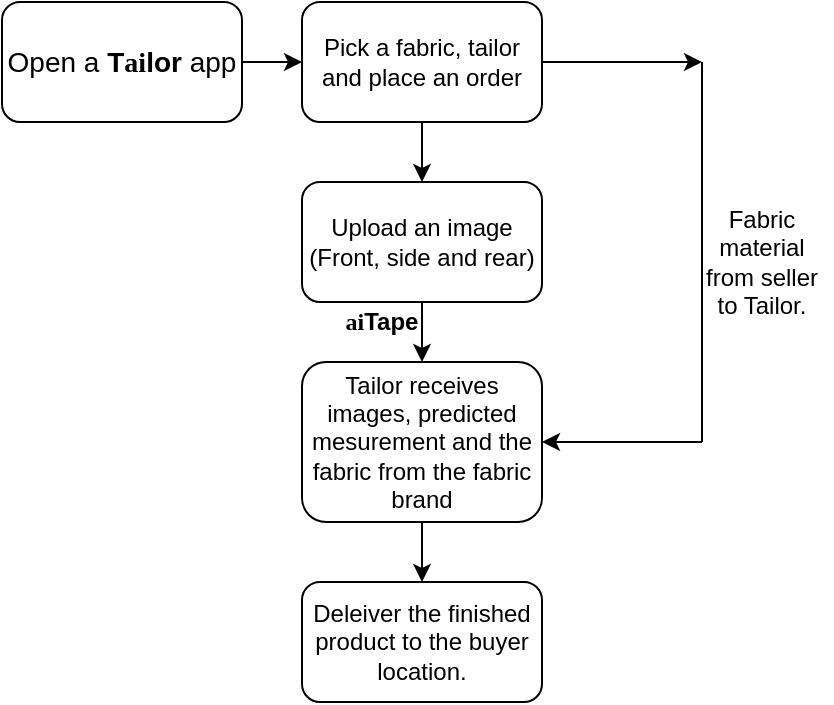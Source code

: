 <mxfile version="13.7.7" type="github">
  <diagram id="rk11bjVnA0F38wMF333B" name="Page-1">
    <mxGraphModel dx="801" dy="410" grid="1" gridSize="10" guides="1" tooltips="1" connect="1" arrows="1" fold="1" page="1" pageScale="1" pageWidth="850" pageHeight="1100" math="0" shadow="0">
      <root>
        <mxCell id="0" />
        <mxCell id="1" parent="0" />
        <mxCell id="HMAcgmKzDWIIHweVKq-R-16" value="" style="edgeStyle=none;rounded=0;orthogonalLoop=1;jettySize=auto;html=1;" parent="1" source="HMAcgmKzDWIIHweVKq-R-1" edge="1">
          <mxGeometry relative="1" as="geometry">
            <mxPoint x="360" y="110" as="targetPoint" />
          </mxGeometry>
        </mxCell>
        <mxCell id="HMAcgmKzDWIIHweVKq-R-1" value="Pick a fabric, tailor and place an order" style="rounded=1;whiteSpace=wrap;html=1;" parent="1" vertex="1">
          <mxGeometry x="160" y="80" width="120" height="60" as="geometry" />
        </mxCell>
        <mxCell id="HMAcgmKzDWIIHweVKq-R-2" value="Upload an image (Front, side and rear)" style="rounded=1;whiteSpace=wrap;html=1;" parent="1" vertex="1">
          <mxGeometry x="160" y="170" width="120" height="60" as="geometry" />
        </mxCell>
        <mxCell id="HMAcgmKzDWIIHweVKq-R-19" value="" style="edgeStyle=none;rounded=0;orthogonalLoop=1;jettySize=auto;html=1;" parent="1" source="HMAcgmKzDWIIHweVKq-R-3" target="HMAcgmKzDWIIHweVKq-R-18" edge="1">
          <mxGeometry relative="1" as="geometry" />
        </mxCell>
        <mxCell id="HMAcgmKzDWIIHweVKq-R-3" value="Tailor receives images, predicted mesurement and the fabric from the fabric brand" style="rounded=1;whiteSpace=wrap;html=1;" parent="1" vertex="1">
          <mxGeometry x="160" y="260" width="120" height="80" as="geometry" />
        </mxCell>
        <mxCell id="HMAcgmKzDWIIHweVKq-R-9" value="" style="endArrow=classic;html=1;entryX=1;entryY=0.5;entryDx=0;entryDy=0;" parent="1" target="HMAcgmKzDWIIHweVKq-R-3" edge="1">
          <mxGeometry width="50" height="50" relative="1" as="geometry">
            <mxPoint x="360" y="300" as="sourcePoint" />
            <mxPoint x="440" y="180" as="targetPoint" />
          </mxGeometry>
        </mxCell>
        <mxCell id="HMAcgmKzDWIIHweVKq-R-10" value="" style="endArrow=classic;html=1;exitX=0.5;exitY=1;exitDx=0;exitDy=0;entryX=0.5;entryY=0;entryDx=0;entryDy=0;" parent="1" source="HMAcgmKzDWIIHweVKq-R-2" target="HMAcgmKzDWIIHweVKq-R-3" edge="1">
          <mxGeometry width="50" height="50" relative="1" as="geometry">
            <mxPoint x="390" y="230" as="sourcePoint" />
            <mxPoint x="440" y="180" as="targetPoint" />
          </mxGeometry>
        </mxCell>
        <mxCell id="HMAcgmKzDWIIHweVKq-R-11" value="" style="endArrow=classic;html=1;exitX=0.5;exitY=1;exitDx=0;exitDy=0;" parent="1" source="HMAcgmKzDWIIHweVKq-R-1" target="HMAcgmKzDWIIHweVKq-R-2" edge="1">
          <mxGeometry width="50" height="50" relative="1" as="geometry">
            <mxPoint x="390" y="230" as="sourcePoint" />
            <mxPoint x="440" y="180" as="targetPoint" />
          </mxGeometry>
        </mxCell>
        <mxCell id="HMAcgmKzDWIIHweVKq-R-14" value="" style="endArrow=none;html=1;" parent="1" edge="1">
          <mxGeometry width="50" height="50" relative="1" as="geometry">
            <mxPoint x="360" y="300" as="sourcePoint" />
            <mxPoint x="360" y="110" as="targetPoint" />
          </mxGeometry>
        </mxCell>
        <mxCell id="HMAcgmKzDWIIHweVKq-R-18" value="Deleiver the finished product to the buyer location." style="whiteSpace=wrap;html=1;rounded=1;" parent="1" vertex="1">
          <mxGeometry x="160" y="370" width="120" height="60" as="geometry" />
        </mxCell>
        <mxCell id="HMAcgmKzDWIIHweVKq-R-21" value="" style="edgeStyle=none;rounded=0;orthogonalLoop=1;jettySize=auto;html=1;" parent="1" source="HMAcgmKzDWIIHweVKq-R-20" target="HMAcgmKzDWIIHweVKq-R-1" edge="1">
          <mxGeometry relative="1" as="geometry" />
        </mxCell>
        <mxCell id="HMAcgmKzDWIIHweVKq-R-20" value="&lt;font style=&quot;font-size: 14px&quot;&gt;Open a &lt;b&gt;T&lt;/b&gt;&lt;font data-font-src=&quot;https://fonts.googleapis.com/css?family=Shadows+Into+Light&quot; style=&quot;font-weight: bold ; font-size: 14px&quot; face=&quot;Shadows Into Light&quot;&gt;ai&lt;/font&gt;&lt;font data-font-src=&quot;https://fonts.googleapis.com/css?family=shadows+into+light&quot; style=&quot;font-size: 14px&quot;&gt;&lt;b&gt;lor &lt;/b&gt;app&lt;/font&gt;&lt;/font&gt;" style="rounded=1;whiteSpace=wrap;html=1;" parent="1" vertex="1">
          <mxGeometry x="10" y="80" width="120" height="60" as="geometry" />
        </mxCell>
        <mxCell id="HMAcgmKzDWIIHweVKq-R-22" value="&lt;span style=&quot;background-color: transparent ; font-weight: 700 ; vertical-align: baseline&quot;&gt;&lt;font face=&quot;Shadows Into Light&quot; data-font-src=&quot;https://fonts.googleapis.com/css?family=Shadows+Into+Light&quot; style=&quot;font-size: 12px&quot;&gt;ai&lt;/font&gt;&lt;/span&gt;&lt;span style=&quot;background-color: transparent ; font-weight: 700 ; vertical-align: baseline&quot;&gt;&lt;font face=&quot;maven pro, sans-serif&quot; style=&quot;font-size: 12px&quot;&gt;&lt;font style=&quot;font-size: 12px&quot;&gt;Tape&lt;/font&gt;&lt;br&gt;&lt;/font&gt;&lt;/span&gt;" style="text;html=1;strokeColor=none;fillColor=none;align=center;verticalAlign=middle;whiteSpace=wrap;rounded=0;" parent="1" vertex="1">
          <mxGeometry x="180" y="230" width="40" height="20" as="geometry" />
        </mxCell>
        <mxCell id="7DN_pJ2htIa6dP6RV6gg-1" value="Fabric material from seller to Tailor." style="text;html=1;strokeColor=none;fillColor=none;align=center;verticalAlign=middle;whiteSpace=wrap;rounded=0;" parent="1" vertex="1">
          <mxGeometry x="355" y="200" width="70" height="20" as="geometry" />
        </mxCell>
      </root>
    </mxGraphModel>
  </diagram>
</mxfile>

